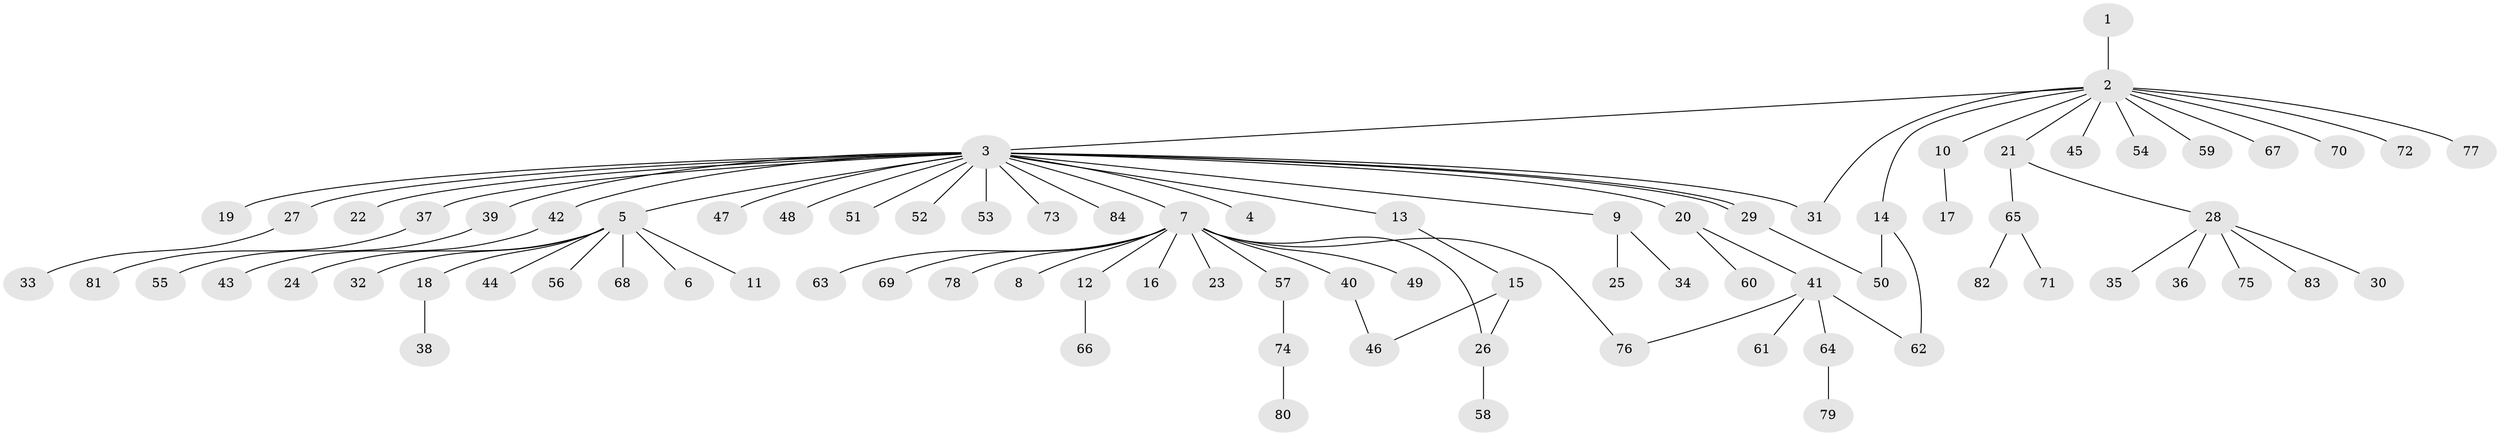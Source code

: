 // coarse degree distribution, {10: 0.030303030303030304, 14: 0.030303030303030304, 3: 0.06060606060606061, 6: 0.030303030303030304, 2: 0.06060606060606061, 1: 0.7878787878787878}
// Generated by graph-tools (version 1.1) at 2025/18/03/04/25 18:18:25]
// undirected, 84 vertices, 90 edges
graph export_dot {
graph [start="1"]
  node [color=gray90,style=filled];
  1;
  2;
  3;
  4;
  5;
  6;
  7;
  8;
  9;
  10;
  11;
  12;
  13;
  14;
  15;
  16;
  17;
  18;
  19;
  20;
  21;
  22;
  23;
  24;
  25;
  26;
  27;
  28;
  29;
  30;
  31;
  32;
  33;
  34;
  35;
  36;
  37;
  38;
  39;
  40;
  41;
  42;
  43;
  44;
  45;
  46;
  47;
  48;
  49;
  50;
  51;
  52;
  53;
  54;
  55;
  56;
  57;
  58;
  59;
  60;
  61;
  62;
  63;
  64;
  65;
  66;
  67;
  68;
  69;
  70;
  71;
  72;
  73;
  74;
  75;
  76;
  77;
  78;
  79;
  80;
  81;
  82;
  83;
  84;
  1 -- 2;
  2 -- 3;
  2 -- 10;
  2 -- 14;
  2 -- 21;
  2 -- 31;
  2 -- 45;
  2 -- 54;
  2 -- 59;
  2 -- 67;
  2 -- 70;
  2 -- 72;
  2 -- 77;
  3 -- 4;
  3 -- 5;
  3 -- 7;
  3 -- 9;
  3 -- 13;
  3 -- 19;
  3 -- 20;
  3 -- 22;
  3 -- 27;
  3 -- 29;
  3 -- 29;
  3 -- 31;
  3 -- 37;
  3 -- 39;
  3 -- 42;
  3 -- 47;
  3 -- 48;
  3 -- 51;
  3 -- 52;
  3 -- 53;
  3 -- 73;
  3 -- 84;
  5 -- 6;
  5 -- 11;
  5 -- 18;
  5 -- 24;
  5 -- 32;
  5 -- 44;
  5 -- 56;
  5 -- 68;
  7 -- 8;
  7 -- 12;
  7 -- 16;
  7 -- 23;
  7 -- 26;
  7 -- 40;
  7 -- 49;
  7 -- 57;
  7 -- 63;
  7 -- 69;
  7 -- 76;
  7 -- 78;
  9 -- 25;
  9 -- 34;
  10 -- 17;
  12 -- 66;
  13 -- 15;
  14 -- 50;
  14 -- 62;
  15 -- 26;
  15 -- 46;
  18 -- 38;
  20 -- 41;
  20 -- 60;
  21 -- 28;
  21 -- 65;
  26 -- 58;
  27 -- 33;
  28 -- 30;
  28 -- 35;
  28 -- 36;
  28 -- 75;
  28 -- 83;
  29 -- 50;
  37 -- 81;
  39 -- 55;
  40 -- 46;
  41 -- 61;
  41 -- 62;
  41 -- 64;
  41 -- 76;
  42 -- 43;
  57 -- 74;
  64 -- 79;
  65 -- 71;
  65 -- 82;
  74 -- 80;
}
